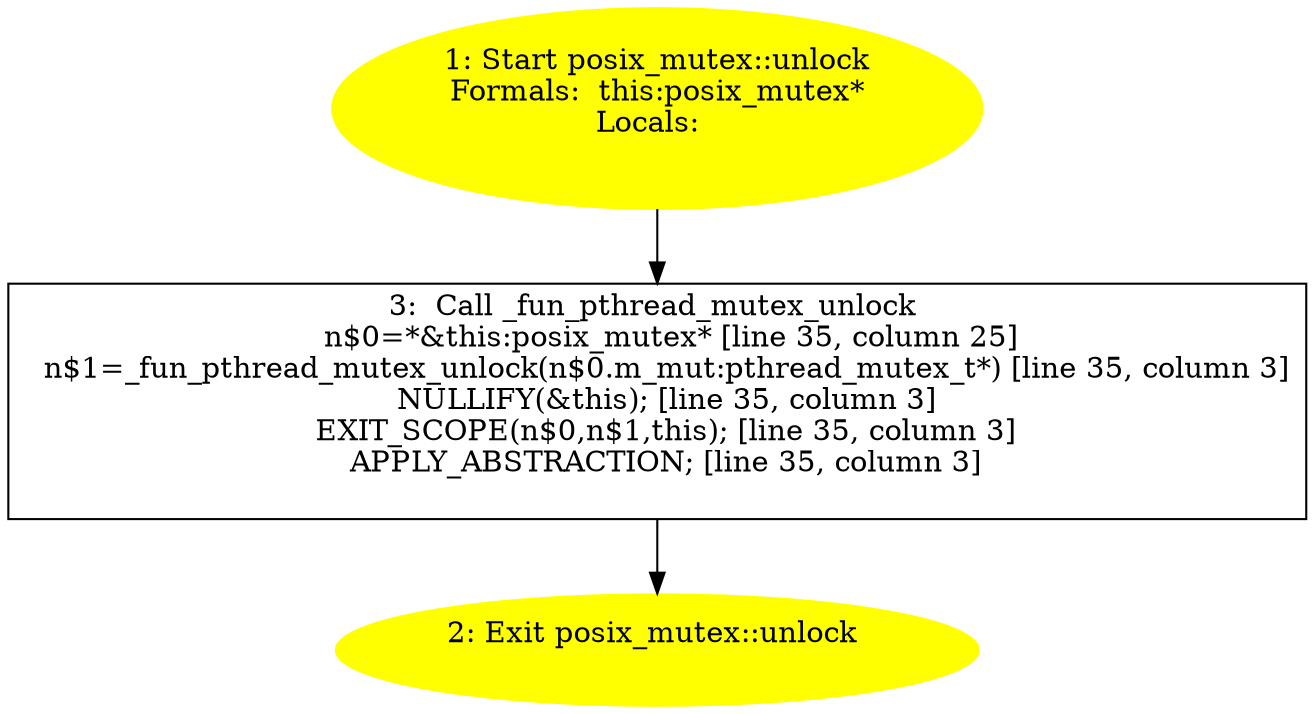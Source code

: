 /* @generated */
digraph cfg {
"unlock#posix_mutex#(12344160362238583440).45f118dbdb20d54c5d7c26963fcd3520_1" [label="1: Start posix_mutex::unlock\nFormals:  this:posix_mutex*\nLocals:  \n  " color=yellow style=filled]
	

	 "unlock#posix_mutex#(12344160362238583440).45f118dbdb20d54c5d7c26963fcd3520_1" -> "unlock#posix_mutex#(12344160362238583440).45f118dbdb20d54c5d7c26963fcd3520_3" ;
"unlock#posix_mutex#(12344160362238583440).45f118dbdb20d54c5d7c26963fcd3520_2" [label="2: Exit posix_mutex::unlock \n  " color=yellow style=filled]
	

"unlock#posix_mutex#(12344160362238583440).45f118dbdb20d54c5d7c26963fcd3520_3" [label="3:  Call _fun_pthread_mutex_unlock \n   n$0=*&this:posix_mutex* [line 35, column 25]\n  n$1=_fun_pthread_mutex_unlock(n$0.m_mut:pthread_mutex_t*) [line 35, column 3]\n  NULLIFY(&this); [line 35, column 3]\n  EXIT_SCOPE(n$0,n$1,this); [line 35, column 3]\n  APPLY_ABSTRACTION; [line 35, column 3]\n " shape="box"]
	

	 "unlock#posix_mutex#(12344160362238583440).45f118dbdb20d54c5d7c26963fcd3520_3" -> "unlock#posix_mutex#(12344160362238583440).45f118dbdb20d54c5d7c26963fcd3520_2" ;
}
